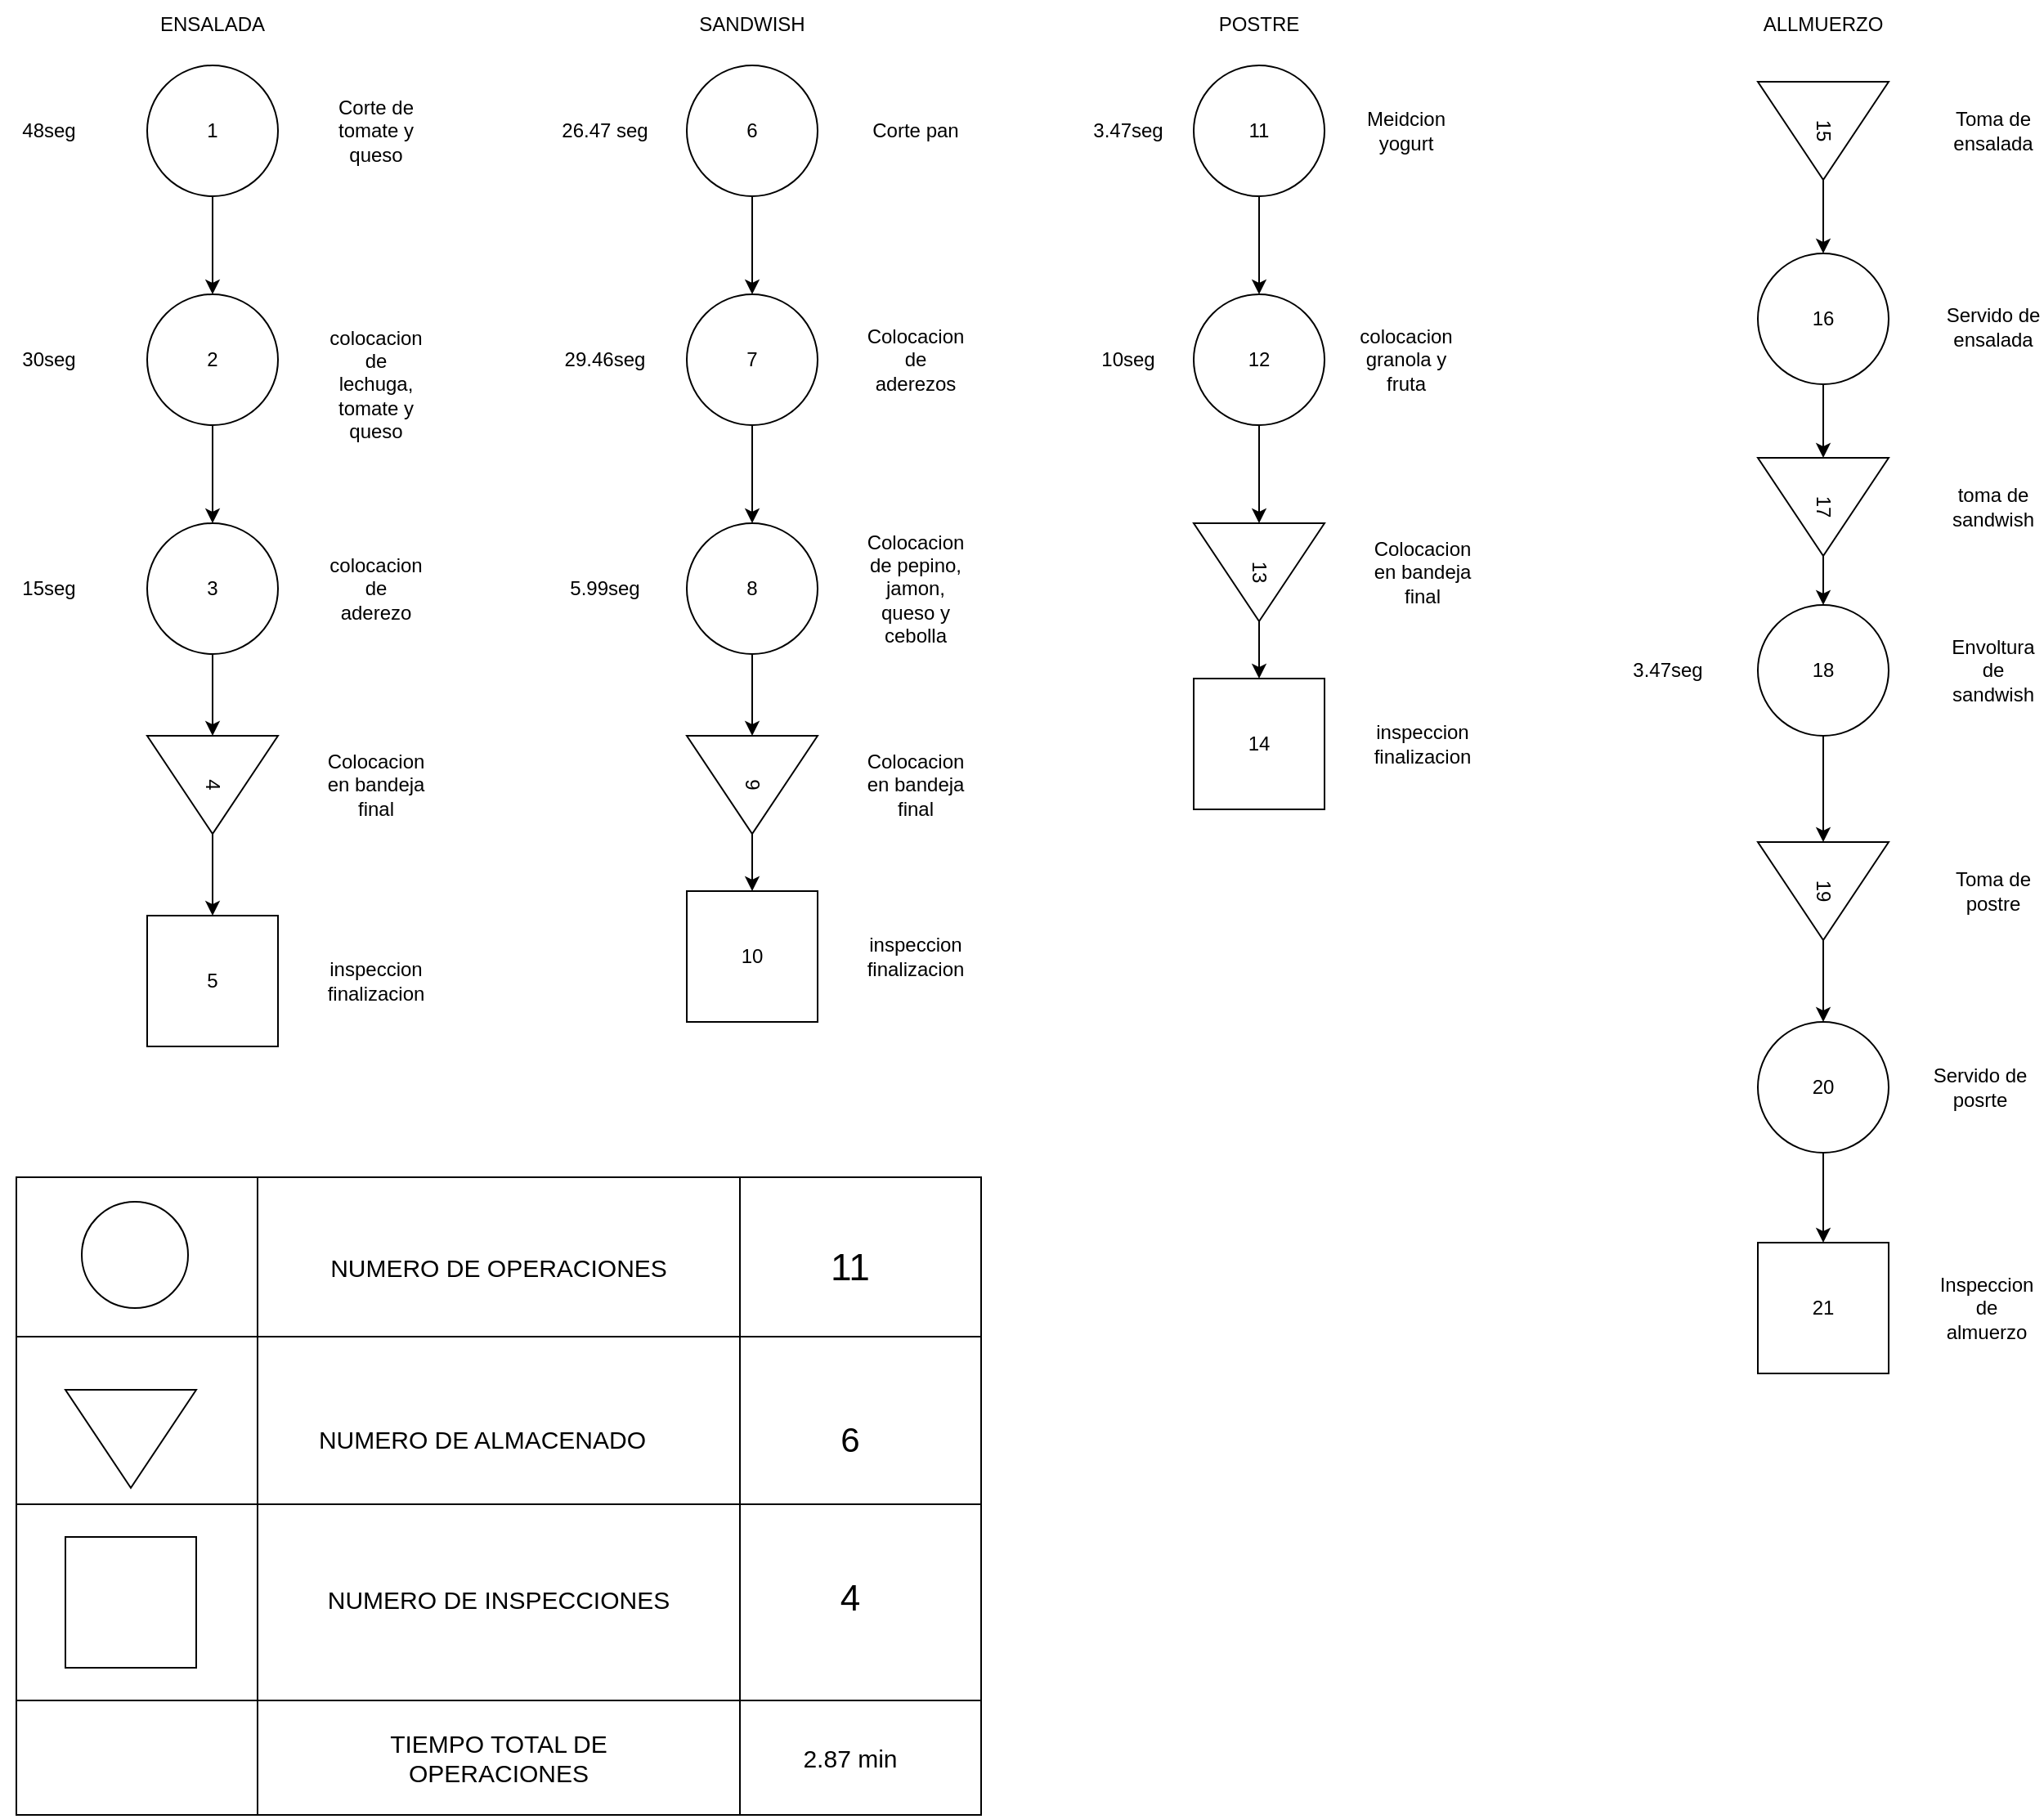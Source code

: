 <mxfile version="22.1.0" type="device">
  <diagram name="Página-1" id="UpYWevlrEi2X_l2-e6an">
    <mxGraphModel dx="1500" dy="830" grid="1" gridSize="10" guides="1" tooltips="1" connect="1" arrows="1" fold="1" page="1" pageScale="1" pageWidth="827" pageHeight="1169" math="0" shadow="0">
      <root>
        <mxCell id="0" />
        <mxCell id="1" parent="0" />
        <mxCell id="QqHG2MM40jIqoqFXRzVP-5" style="edgeStyle=orthogonalEdgeStyle;rounded=0;orthogonalLoop=1;jettySize=auto;html=1;entryX=0.5;entryY=0;entryDx=0;entryDy=0;" edge="1" parent="1" source="QqHG2MM40jIqoqFXRzVP-1" target="QqHG2MM40jIqoqFXRzVP-4">
          <mxGeometry relative="1" as="geometry" />
        </mxCell>
        <mxCell id="QqHG2MM40jIqoqFXRzVP-1" value="1" style="ellipse;whiteSpace=wrap;html=1;aspect=fixed;" vertex="1" parent="1">
          <mxGeometry x="120" y="40" width="80" height="80" as="geometry" />
        </mxCell>
        <mxCell id="QqHG2MM40jIqoqFXRzVP-2" value="48seg" style="text;html=1;strokeColor=none;fillColor=none;align=center;verticalAlign=middle;whiteSpace=wrap;rounded=0;" vertex="1" parent="1">
          <mxGeometry x="30" y="65" width="60" height="30" as="geometry" />
        </mxCell>
        <mxCell id="QqHG2MM40jIqoqFXRzVP-3" value="Corte de tomate y queso" style="text;html=1;strokeColor=none;fillColor=none;align=center;verticalAlign=middle;whiteSpace=wrap;rounded=0;" vertex="1" parent="1">
          <mxGeometry x="230" y="65" width="60" height="30" as="geometry" />
        </mxCell>
        <mxCell id="QqHG2MM40jIqoqFXRzVP-9" style="edgeStyle=orthogonalEdgeStyle;rounded=0;orthogonalLoop=1;jettySize=auto;html=1;entryX=0.5;entryY=0;entryDx=0;entryDy=0;" edge="1" parent="1" source="QqHG2MM40jIqoqFXRzVP-4" target="QqHG2MM40jIqoqFXRzVP-8">
          <mxGeometry relative="1" as="geometry" />
        </mxCell>
        <mxCell id="QqHG2MM40jIqoqFXRzVP-4" value="2" style="ellipse;whiteSpace=wrap;html=1;aspect=fixed;" vertex="1" parent="1">
          <mxGeometry x="120" y="180" width="80" height="80" as="geometry" />
        </mxCell>
        <mxCell id="QqHG2MM40jIqoqFXRzVP-6" value="colocacion de lechuga, tomate y queso" style="text;html=1;strokeColor=none;fillColor=none;align=center;verticalAlign=middle;whiteSpace=wrap;rounded=0;" vertex="1" parent="1">
          <mxGeometry x="230" y="220" width="60" height="30" as="geometry" />
        </mxCell>
        <mxCell id="QqHG2MM40jIqoqFXRzVP-7" value="30seg" style="text;html=1;strokeColor=none;fillColor=none;align=center;verticalAlign=middle;whiteSpace=wrap;rounded=0;" vertex="1" parent="1">
          <mxGeometry x="30" y="205" width="60" height="30" as="geometry" />
        </mxCell>
        <mxCell id="QqHG2MM40jIqoqFXRzVP-13" style="edgeStyle=orthogonalEdgeStyle;rounded=0;orthogonalLoop=1;jettySize=auto;html=1;entryX=0;entryY=0.5;entryDx=0;entryDy=0;" edge="1" parent="1" source="QqHG2MM40jIqoqFXRzVP-8" target="QqHG2MM40jIqoqFXRzVP-12">
          <mxGeometry relative="1" as="geometry" />
        </mxCell>
        <mxCell id="QqHG2MM40jIqoqFXRzVP-8" value="3" style="ellipse;whiteSpace=wrap;html=1;aspect=fixed;" vertex="1" parent="1">
          <mxGeometry x="120" y="320" width="80" height="80" as="geometry" />
        </mxCell>
        <mxCell id="QqHG2MM40jIqoqFXRzVP-10" value="colocacion de aderezo" style="text;html=1;strokeColor=none;fillColor=none;align=center;verticalAlign=middle;whiteSpace=wrap;rounded=0;" vertex="1" parent="1">
          <mxGeometry x="230" y="345" width="60" height="30" as="geometry" />
        </mxCell>
        <mxCell id="QqHG2MM40jIqoqFXRzVP-11" value="15seg" style="text;html=1;strokeColor=none;fillColor=none;align=center;verticalAlign=middle;whiteSpace=wrap;rounded=0;" vertex="1" parent="1">
          <mxGeometry x="30" y="345" width="60" height="30" as="geometry" />
        </mxCell>
        <mxCell id="QqHG2MM40jIqoqFXRzVP-17" style="edgeStyle=orthogonalEdgeStyle;rounded=0;orthogonalLoop=1;jettySize=auto;html=1;entryX=0.5;entryY=0;entryDx=0;entryDy=0;" edge="1" parent="1" source="QqHG2MM40jIqoqFXRzVP-12" target="QqHG2MM40jIqoqFXRzVP-15">
          <mxGeometry relative="1" as="geometry" />
        </mxCell>
        <mxCell id="QqHG2MM40jIqoqFXRzVP-12" value="4" style="triangle;whiteSpace=wrap;html=1;rotation=90;" vertex="1" parent="1">
          <mxGeometry x="130" y="440" width="60" height="80" as="geometry" />
        </mxCell>
        <mxCell id="QqHG2MM40jIqoqFXRzVP-14" value="Colocacion en bandeja final" style="text;html=1;strokeColor=none;fillColor=none;align=center;verticalAlign=middle;whiteSpace=wrap;rounded=0;" vertex="1" parent="1">
          <mxGeometry x="230" y="465" width="60" height="30" as="geometry" />
        </mxCell>
        <mxCell id="QqHG2MM40jIqoqFXRzVP-15" value="5" style="whiteSpace=wrap;html=1;aspect=fixed;" vertex="1" parent="1">
          <mxGeometry x="120" y="560" width="80" height="80" as="geometry" />
        </mxCell>
        <mxCell id="QqHG2MM40jIqoqFXRzVP-16" value="inspeccion finalizacion" style="text;html=1;strokeColor=none;fillColor=none;align=center;verticalAlign=middle;whiteSpace=wrap;rounded=0;" vertex="1" parent="1">
          <mxGeometry x="230" y="585" width="60" height="30" as="geometry" />
        </mxCell>
        <mxCell id="QqHG2MM40jIqoqFXRzVP-29" style="edgeStyle=orthogonalEdgeStyle;rounded=0;orthogonalLoop=1;jettySize=auto;html=1;entryX=0.5;entryY=0;entryDx=0;entryDy=0;" edge="1" parent="1" source="QqHG2MM40jIqoqFXRzVP-19" target="QqHG2MM40jIqoqFXRzVP-21">
          <mxGeometry relative="1" as="geometry" />
        </mxCell>
        <mxCell id="QqHG2MM40jIqoqFXRzVP-19" value="6" style="ellipse;whiteSpace=wrap;html=1;aspect=fixed;" vertex="1" parent="1">
          <mxGeometry x="450" y="40" width="80" height="80" as="geometry" />
        </mxCell>
        <mxCell id="QqHG2MM40jIqoqFXRzVP-20" value="Corte pan" style="text;html=1;strokeColor=none;fillColor=none;align=center;verticalAlign=middle;whiteSpace=wrap;rounded=0;" vertex="1" parent="1">
          <mxGeometry x="560" y="65" width="60" height="30" as="geometry" />
        </mxCell>
        <mxCell id="QqHG2MM40jIqoqFXRzVP-30" value="" style="edgeStyle=orthogonalEdgeStyle;rounded=0;orthogonalLoop=1;jettySize=auto;html=1;" edge="1" parent="1" source="QqHG2MM40jIqoqFXRzVP-21" target="QqHG2MM40jIqoqFXRzVP-23">
          <mxGeometry relative="1" as="geometry" />
        </mxCell>
        <mxCell id="QqHG2MM40jIqoqFXRzVP-21" value="7" style="ellipse;whiteSpace=wrap;html=1;aspect=fixed;" vertex="1" parent="1">
          <mxGeometry x="450" y="180" width="80" height="80" as="geometry" />
        </mxCell>
        <mxCell id="QqHG2MM40jIqoqFXRzVP-22" value="Colocacion de aderezos" style="text;html=1;strokeColor=none;fillColor=none;align=center;verticalAlign=middle;whiteSpace=wrap;rounded=0;" vertex="1" parent="1">
          <mxGeometry x="560" y="205" width="60" height="30" as="geometry" />
        </mxCell>
        <mxCell id="QqHG2MM40jIqoqFXRzVP-31" value="" style="edgeStyle=orthogonalEdgeStyle;rounded=0;orthogonalLoop=1;jettySize=auto;html=1;" edge="1" parent="1" source="QqHG2MM40jIqoqFXRzVP-23" target="QqHG2MM40jIqoqFXRzVP-25">
          <mxGeometry relative="1" as="geometry" />
        </mxCell>
        <mxCell id="QqHG2MM40jIqoqFXRzVP-23" value="8" style="ellipse;whiteSpace=wrap;html=1;aspect=fixed;" vertex="1" parent="1">
          <mxGeometry x="450" y="320" width="80" height="80" as="geometry" />
        </mxCell>
        <mxCell id="QqHG2MM40jIqoqFXRzVP-24" value="Colocacion de pepino, jamon, queso y cebolla" style="text;html=1;strokeColor=none;fillColor=none;align=center;verticalAlign=middle;whiteSpace=wrap;rounded=0;" vertex="1" parent="1">
          <mxGeometry x="560" y="345" width="60" height="30" as="geometry" />
        </mxCell>
        <mxCell id="QqHG2MM40jIqoqFXRzVP-52" value="" style="edgeStyle=orthogonalEdgeStyle;rounded=0;orthogonalLoop=1;jettySize=auto;html=1;" edge="1" parent="1" source="QqHG2MM40jIqoqFXRzVP-25" target="QqHG2MM40jIqoqFXRzVP-47">
          <mxGeometry relative="1" as="geometry" />
        </mxCell>
        <mxCell id="QqHG2MM40jIqoqFXRzVP-25" value="9" style="triangle;whiteSpace=wrap;html=1;rotation=90;" vertex="1" parent="1">
          <mxGeometry x="460" y="440" width="60" height="80" as="geometry" />
        </mxCell>
        <mxCell id="QqHG2MM40jIqoqFXRzVP-26" value="Colocacion en bandeja final" style="text;html=1;strokeColor=none;fillColor=none;align=center;verticalAlign=middle;whiteSpace=wrap;rounded=0;" vertex="1" parent="1">
          <mxGeometry x="560" y="465" width="60" height="30" as="geometry" />
        </mxCell>
        <mxCell id="QqHG2MM40jIqoqFXRzVP-43" style="edgeStyle=orthogonalEdgeStyle;rounded=0;orthogonalLoop=1;jettySize=auto;html=1;entryX=0.5;entryY=0;entryDx=0;entryDy=0;" edge="1" parent="1" source="QqHG2MM40jIqoqFXRzVP-33" target="QqHG2MM40jIqoqFXRzVP-40">
          <mxGeometry relative="1" as="geometry" />
        </mxCell>
        <mxCell id="QqHG2MM40jIqoqFXRzVP-33" value="11" style="ellipse;whiteSpace=wrap;html=1;aspect=fixed;" vertex="1" parent="1">
          <mxGeometry x="760" y="40" width="80" height="80" as="geometry" />
        </mxCell>
        <mxCell id="QqHG2MM40jIqoqFXRzVP-34" value="26.47 seg" style="text;html=1;strokeColor=none;fillColor=none;align=center;verticalAlign=middle;whiteSpace=wrap;rounded=0;" vertex="1" parent="1">
          <mxGeometry x="370" y="65" width="60" height="30" as="geometry" />
        </mxCell>
        <mxCell id="QqHG2MM40jIqoqFXRzVP-35" value="29.46seg" style="text;html=1;strokeColor=none;fillColor=none;align=center;verticalAlign=middle;whiteSpace=wrap;rounded=0;" vertex="1" parent="1">
          <mxGeometry x="370" y="205" width="60" height="30" as="geometry" />
        </mxCell>
        <mxCell id="QqHG2MM40jIqoqFXRzVP-36" value="5.99seg" style="text;html=1;strokeColor=none;fillColor=none;align=center;verticalAlign=middle;whiteSpace=wrap;rounded=0;" vertex="1" parent="1">
          <mxGeometry x="370" y="345" width="60" height="30" as="geometry" />
        </mxCell>
        <mxCell id="QqHG2MM40jIqoqFXRzVP-38" value="3.47seg" style="text;html=1;strokeColor=none;fillColor=none;align=center;verticalAlign=middle;whiteSpace=wrap;rounded=0;" vertex="1" parent="1">
          <mxGeometry x="690" y="65" width="60" height="30" as="geometry" />
        </mxCell>
        <mxCell id="QqHG2MM40jIqoqFXRzVP-39" value="Meidcion yogurt" style="text;html=1;strokeColor=none;fillColor=none;align=center;verticalAlign=middle;whiteSpace=wrap;rounded=0;" vertex="1" parent="1">
          <mxGeometry x="860" y="65" width="60" height="30" as="geometry" />
        </mxCell>
        <mxCell id="QqHG2MM40jIqoqFXRzVP-46" style="edgeStyle=orthogonalEdgeStyle;rounded=0;orthogonalLoop=1;jettySize=auto;html=1;entryX=0;entryY=0.5;entryDx=0;entryDy=0;" edge="1" parent="1" source="QqHG2MM40jIqoqFXRzVP-40" target="QqHG2MM40jIqoqFXRzVP-44">
          <mxGeometry relative="1" as="geometry" />
        </mxCell>
        <mxCell id="QqHG2MM40jIqoqFXRzVP-40" value="12" style="ellipse;whiteSpace=wrap;html=1;aspect=fixed;" vertex="1" parent="1">
          <mxGeometry x="760" y="180" width="80" height="80" as="geometry" />
        </mxCell>
        <mxCell id="QqHG2MM40jIqoqFXRzVP-41" value="10seg" style="text;html=1;strokeColor=none;fillColor=none;align=center;verticalAlign=middle;whiteSpace=wrap;rounded=0;" vertex="1" parent="1">
          <mxGeometry x="690" y="205" width="60" height="30" as="geometry" />
        </mxCell>
        <mxCell id="QqHG2MM40jIqoqFXRzVP-42" value="colocacion granola y fruta" style="text;html=1;strokeColor=none;fillColor=none;align=center;verticalAlign=middle;whiteSpace=wrap;rounded=0;" vertex="1" parent="1">
          <mxGeometry x="860" y="205" width="60" height="30" as="geometry" />
        </mxCell>
        <mxCell id="QqHG2MM40jIqoqFXRzVP-51" value="" style="edgeStyle=orthogonalEdgeStyle;rounded=0;orthogonalLoop=1;jettySize=auto;html=1;" edge="1" parent="1" source="QqHG2MM40jIqoqFXRzVP-44" target="QqHG2MM40jIqoqFXRzVP-49">
          <mxGeometry relative="1" as="geometry" />
        </mxCell>
        <mxCell id="QqHG2MM40jIqoqFXRzVP-44" value="13" style="triangle;whiteSpace=wrap;html=1;rotation=90;" vertex="1" parent="1">
          <mxGeometry x="770" y="310" width="60" height="80" as="geometry" />
        </mxCell>
        <mxCell id="QqHG2MM40jIqoqFXRzVP-45" value="Colocacion en bandeja final" style="text;html=1;strokeColor=none;fillColor=none;align=center;verticalAlign=middle;whiteSpace=wrap;rounded=0;" vertex="1" parent="1">
          <mxGeometry x="870" y="335" width="60" height="30" as="geometry" />
        </mxCell>
        <mxCell id="QqHG2MM40jIqoqFXRzVP-47" value="10" style="whiteSpace=wrap;html=1;aspect=fixed;" vertex="1" parent="1">
          <mxGeometry x="450" y="545" width="80" height="80" as="geometry" />
        </mxCell>
        <mxCell id="QqHG2MM40jIqoqFXRzVP-48" value="inspeccion finalizacion" style="text;html=1;strokeColor=none;fillColor=none;align=center;verticalAlign=middle;whiteSpace=wrap;rounded=0;" vertex="1" parent="1">
          <mxGeometry x="560" y="570" width="60" height="30" as="geometry" />
        </mxCell>
        <mxCell id="QqHG2MM40jIqoqFXRzVP-49" value="14" style="whiteSpace=wrap;html=1;aspect=fixed;" vertex="1" parent="1">
          <mxGeometry x="760" y="415" width="80" height="80" as="geometry" />
        </mxCell>
        <mxCell id="QqHG2MM40jIqoqFXRzVP-50" value="inspeccion finalizacion" style="text;html=1;strokeColor=none;fillColor=none;align=center;verticalAlign=middle;whiteSpace=wrap;rounded=0;" vertex="1" parent="1">
          <mxGeometry x="870" y="440" width="60" height="30" as="geometry" />
        </mxCell>
        <mxCell id="QqHG2MM40jIqoqFXRzVP-61" value="" style="edgeStyle=orthogonalEdgeStyle;rounded=0;orthogonalLoop=1;jettySize=auto;html=1;" edge="1" parent="1" source="QqHG2MM40jIqoqFXRzVP-53" target="QqHG2MM40jIqoqFXRzVP-59">
          <mxGeometry relative="1" as="geometry" />
        </mxCell>
        <mxCell id="QqHG2MM40jIqoqFXRzVP-53" value="15" style="triangle;whiteSpace=wrap;html=1;rotation=90;" vertex="1" parent="1">
          <mxGeometry x="1115" y="40" width="60" height="80" as="geometry" />
        </mxCell>
        <mxCell id="QqHG2MM40jIqoqFXRzVP-54" value="ENSALADA" style="text;html=1;strokeColor=none;fillColor=none;align=center;verticalAlign=middle;whiteSpace=wrap;rounded=0;" vertex="1" parent="1">
          <mxGeometry x="130" width="60" height="30" as="geometry" />
        </mxCell>
        <mxCell id="QqHG2MM40jIqoqFXRzVP-55" value="SANDWISH" style="text;html=1;strokeColor=none;fillColor=none;align=center;verticalAlign=middle;whiteSpace=wrap;rounded=0;" vertex="1" parent="1">
          <mxGeometry x="460" width="60" height="30" as="geometry" />
        </mxCell>
        <mxCell id="QqHG2MM40jIqoqFXRzVP-56" value="POSTRE" style="text;html=1;strokeColor=none;fillColor=none;align=center;verticalAlign=middle;whiteSpace=wrap;rounded=0;" vertex="1" parent="1">
          <mxGeometry x="770" width="60" height="30" as="geometry" />
        </mxCell>
        <mxCell id="QqHG2MM40jIqoqFXRzVP-57" value="ALLMUERZO" style="text;html=1;strokeColor=none;fillColor=none;align=center;verticalAlign=middle;whiteSpace=wrap;rounded=0;" vertex="1" parent="1">
          <mxGeometry x="1115" width="60" height="30" as="geometry" />
        </mxCell>
        <mxCell id="QqHG2MM40jIqoqFXRzVP-58" value="Toma de ensalada" style="text;html=1;strokeColor=none;fillColor=none;align=center;verticalAlign=middle;whiteSpace=wrap;rounded=0;" vertex="1" parent="1">
          <mxGeometry x="1219" y="65" width="60" height="30" as="geometry" />
        </mxCell>
        <mxCell id="QqHG2MM40jIqoqFXRzVP-64" value="" style="edgeStyle=orthogonalEdgeStyle;rounded=0;orthogonalLoop=1;jettySize=auto;html=1;" edge="1" parent="1" source="QqHG2MM40jIqoqFXRzVP-59" target="QqHG2MM40jIqoqFXRzVP-62">
          <mxGeometry relative="1" as="geometry" />
        </mxCell>
        <mxCell id="QqHG2MM40jIqoqFXRzVP-59" value="16" style="ellipse;whiteSpace=wrap;html=1;aspect=fixed;" vertex="1" parent="1">
          <mxGeometry x="1105" y="155" width="80" height="80" as="geometry" />
        </mxCell>
        <mxCell id="QqHG2MM40jIqoqFXRzVP-60" value="Servido de ensalada" style="text;html=1;strokeColor=none;fillColor=none;align=center;verticalAlign=middle;whiteSpace=wrap;rounded=0;" vertex="1" parent="1">
          <mxGeometry x="1219" y="185" width="60" height="30" as="geometry" />
        </mxCell>
        <mxCell id="QqHG2MM40jIqoqFXRzVP-68" value="" style="edgeStyle=orthogonalEdgeStyle;rounded=0;orthogonalLoop=1;jettySize=auto;html=1;" edge="1" parent="1" source="QqHG2MM40jIqoqFXRzVP-62" target="QqHG2MM40jIqoqFXRzVP-65">
          <mxGeometry relative="1" as="geometry" />
        </mxCell>
        <mxCell id="QqHG2MM40jIqoqFXRzVP-62" value="17" style="triangle;whiteSpace=wrap;html=1;rotation=90;" vertex="1" parent="1">
          <mxGeometry x="1115" y="270" width="60" height="80" as="geometry" />
        </mxCell>
        <mxCell id="QqHG2MM40jIqoqFXRzVP-63" value="toma de sandwish" style="text;html=1;strokeColor=none;fillColor=none;align=center;verticalAlign=middle;whiteSpace=wrap;rounded=0;" vertex="1" parent="1">
          <mxGeometry x="1219" y="295" width="60" height="30" as="geometry" />
        </mxCell>
        <mxCell id="QqHG2MM40jIqoqFXRzVP-71" value="" style="edgeStyle=orthogonalEdgeStyle;rounded=0;orthogonalLoop=1;jettySize=auto;html=1;" edge="1" parent="1" source="QqHG2MM40jIqoqFXRzVP-65" target="QqHG2MM40jIqoqFXRzVP-69">
          <mxGeometry relative="1" as="geometry" />
        </mxCell>
        <mxCell id="QqHG2MM40jIqoqFXRzVP-65" value="18" style="ellipse;whiteSpace=wrap;html=1;aspect=fixed;" vertex="1" parent="1">
          <mxGeometry x="1105" y="370" width="80" height="80" as="geometry" />
        </mxCell>
        <mxCell id="QqHG2MM40jIqoqFXRzVP-66" value="Envoltura de sandwish" style="text;html=1;strokeColor=none;fillColor=none;align=center;verticalAlign=middle;whiteSpace=wrap;rounded=0;" vertex="1" parent="1">
          <mxGeometry x="1219" y="395" width="60" height="30" as="geometry" />
        </mxCell>
        <mxCell id="QqHG2MM40jIqoqFXRzVP-67" value="3.47seg" style="text;html=1;strokeColor=none;fillColor=none;align=center;verticalAlign=middle;whiteSpace=wrap;rounded=0;" vertex="1" parent="1">
          <mxGeometry x="1020" y="395" width="60" height="30" as="geometry" />
        </mxCell>
        <mxCell id="QqHG2MM40jIqoqFXRzVP-74" value="" style="edgeStyle=orthogonalEdgeStyle;rounded=0;orthogonalLoop=1;jettySize=auto;html=1;" edge="1" parent="1" source="QqHG2MM40jIqoqFXRzVP-69" target="QqHG2MM40jIqoqFXRzVP-72">
          <mxGeometry relative="1" as="geometry" />
        </mxCell>
        <mxCell id="QqHG2MM40jIqoqFXRzVP-69" value="19" style="triangle;whiteSpace=wrap;html=1;rotation=90;" vertex="1" parent="1">
          <mxGeometry x="1115" y="505" width="60" height="80" as="geometry" />
        </mxCell>
        <mxCell id="QqHG2MM40jIqoqFXRzVP-70" value="Toma de postre" style="text;html=1;strokeColor=none;fillColor=none;align=center;verticalAlign=middle;whiteSpace=wrap;rounded=0;" vertex="1" parent="1">
          <mxGeometry x="1219" y="530" width="60" height="30" as="geometry" />
        </mxCell>
        <mxCell id="QqHG2MM40jIqoqFXRzVP-77" value="" style="edgeStyle=orthogonalEdgeStyle;rounded=0;orthogonalLoop=1;jettySize=auto;html=1;" edge="1" parent="1" source="QqHG2MM40jIqoqFXRzVP-72" target="QqHG2MM40jIqoqFXRzVP-75">
          <mxGeometry relative="1" as="geometry" />
        </mxCell>
        <mxCell id="QqHG2MM40jIqoqFXRzVP-72" value="20" style="ellipse;whiteSpace=wrap;html=1;aspect=fixed;" vertex="1" parent="1">
          <mxGeometry x="1105" y="625" width="80" height="80" as="geometry" />
        </mxCell>
        <mxCell id="QqHG2MM40jIqoqFXRzVP-73" value="Servido de posrte" style="text;html=1;strokeColor=none;fillColor=none;align=center;verticalAlign=middle;whiteSpace=wrap;rounded=0;" vertex="1" parent="1">
          <mxGeometry x="1211" y="650" width="60" height="30" as="geometry" />
        </mxCell>
        <mxCell id="QqHG2MM40jIqoqFXRzVP-75" value="21" style="whiteSpace=wrap;html=1;aspect=fixed;" vertex="1" parent="1">
          <mxGeometry x="1105" y="760" width="80" height="80" as="geometry" />
        </mxCell>
        <mxCell id="QqHG2MM40jIqoqFXRzVP-76" value="Inspeccion de almuerzo" style="text;html=1;strokeColor=none;fillColor=none;align=center;verticalAlign=middle;whiteSpace=wrap;rounded=0;" vertex="1" parent="1">
          <mxGeometry x="1215" y="785" width="60" height="30" as="geometry" />
        </mxCell>
        <mxCell id="QqHG2MM40jIqoqFXRzVP-78" value="" style="rounded=0;whiteSpace=wrap;html=1;" vertex="1" parent="1">
          <mxGeometry x="40" y="720" width="590" height="390" as="geometry" />
        </mxCell>
        <mxCell id="QqHG2MM40jIqoqFXRzVP-79" value="" style="ellipse;whiteSpace=wrap;html=1;aspect=fixed;" vertex="1" parent="1">
          <mxGeometry x="80" y="735" width="65" height="65" as="geometry" />
        </mxCell>
        <mxCell id="QqHG2MM40jIqoqFXRzVP-80" value="" style="triangle;whiteSpace=wrap;html=1;rotation=90;" vertex="1" parent="1">
          <mxGeometry x="80" y="840" width="60" height="80" as="geometry" />
        </mxCell>
        <mxCell id="QqHG2MM40jIqoqFXRzVP-81" value="" style="whiteSpace=wrap;html=1;aspect=fixed;" vertex="1" parent="1">
          <mxGeometry x="70" y="940" width="80" height="80" as="geometry" />
        </mxCell>
        <mxCell id="QqHG2MM40jIqoqFXRzVP-82" value="" style="endArrow=none;html=1;rounded=0;exitX=0;exitY=0.25;exitDx=0;exitDy=0;entryX=1;entryY=0.25;entryDx=0;entryDy=0;" edge="1" parent="1" source="QqHG2MM40jIqoqFXRzVP-78" target="QqHG2MM40jIqoqFXRzVP-78">
          <mxGeometry width="50" height="50" relative="1" as="geometry">
            <mxPoint x="620" y="840" as="sourcePoint" />
            <mxPoint x="670" y="790" as="targetPoint" />
          </mxGeometry>
        </mxCell>
        <mxCell id="QqHG2MM40jIqoqFXRzVP-83" value="" style="endArrow=none;html=1;rounded=0;exitX=0;exitY=0.25;exitDx=0;exitDy=0;" edge="1" parent="1">
          <mxGeometry width="50" height="50" relative="1" as="geometry">
            <mxPoint x="40" y="920" as="sourcePoint" />
            <mxPoint x="630" y="920" as="targetPoint" />
          </mxGeometry>
        </mxCell>
        <mxCell id="QqHG2MM40jIqoqFXRzVP-84" value="" style="endArrow=none;html=1;rounded=0;exitX=0;exitY=0.25;exitDx=0;exitDy=0;" edge="1" parent="1">
          <mxGeometry width="50" height="50" relative="1" as="geometry">
            <mxPoint x="40" y="1040" as="sourcePoint" />
            <mxPoint x="630" y="1040" as="targetPoint" />
          </mxGeometry>
        </mxCell>
        <mxCell id="QqHG2MM40jIqoqFXRzVP-88" value="" style="endArrow=none;html=1;rounded=0;entryX=0.25;entryY=0;entryDx=0;entryDy=0;exitX=0.25;exitY=1;exitDx=0;exitDy=0;" edge="1" parent="1" source="QqHG2MM40jIqoqFXRzVP-78" target="QqHG2MM40jIqoqFXRzVP-78">
          <mxGeometry width="50" height="50" relative="1" as="geometry">
            <mxPoint x="620" y="840" as="sourcePoint" />
            <mxPoint x="670" y="790" as="targetPoint" />
          </mxGeometry>
        </mxCell>
        <mxCell id="QqHG2MM40jIqoqFXRzVP-89" value="NUMERO DE OPERACIONES" style="text;html=1;strokeColor=none;fillColor=none;align=center;verticalAlign=middle;whiteSpace=wrap;rounded=0;fontSize=15;" vertex="1" parent="1">
          <mxGeometry x="225" y="760" width="220" height="30" as="geometry" />
        </mxCell>
        <mxCell id="QqHG2MM40jIqoqFXRzVP-90" value="NUMERO DE ALMACENADO" style="text;html=1;strokeColor=none;fillColor=none;align=center;verticalAlign=middle;whiteSpace=wrap;rounded=0;fontSize=15;" vertex="1" parent="1">
          <mxGeometry x="210" y="865" width="230" height="30" as="geometry" />
        </mxCell>
        <mxCell id="QqHG2MM40jIqoqFXRzVP-91" value="" style="endArrow=none;html=1;rounded=0;entryX=0.75;entryY=0;entryDx=0;entryDy=0;exitX=0.75;exitY=1;exitDx=0;exitDy=0;" edge="1" parent="1" source="QqHG2MM40jIqoqFXRzVP-78" target="QqHG2MM40jIqoqFXRzVP-78">
          <mxGeometry width="50" height="50" relative="1" as="geometry">
            <mxPoint x="422" y="1210" as="sourcePoint" />
            <mxPoint x="420" y="720" as="targetPoint" />
          </mxGeometry>
        </mxCell>
        <mxCell id="QqHG2MM40jIqoqFXRzVP-92" value="NUMERO DE INSPECCIONES" style="text;html=1;strokeColor=none;fillColor=none;align=center;verticalAlign=middle;whiteSpace=wrap;rounded=0;fontSize=15;" vertex="1" parent="1">
          <mxGeometry x="220" y="962.5" width="230" height="30" as="geometry" />
        </mxCell>
        <mxCell id="QqHG2MM40jIqoqFXRzVP-93" value="11" style="text;html=1;strokeColor=none;fillColor=none;align=center;verticalAlign=middle;whiteSpace=wrap;rounded=0;fontSize=23;" vertex="1" parent="1">
          <mxGeometry x="520" y="760" width="60" height="30" as="geometry" />
        </mxCell>
        <mxCell id="QqHG2MM40jIqoqFXRzVP-94" value="6" style="text;html=1;strokeColor=none;fillColor=none;align=center;verticalAlign=middle;whiteSpace=wrap;rounded=0;fontSize=21;" vertex="1" parent="1">
          <mxGeometry x="520" y="865" width="60" height="30" as="geometry" />
        </mxCell>
        <mxCell id="QqHG2MM40jIqoqFXRzVP-95" value="4" style="text;html=1;strokeColor=none;fillColor=none;align=center;verticalAlign=middle;whiteSpace=wrap;rounded=0;fontSize=22;" vertex="1" parent="1">
          <mxGeometry x="520" y="960" width="60" height="35" as="geometry" />
        </mxCell>
        <mxCell id="QqHG2MM40jIqoqFXRzVP-96" value="TIEMPO TOTAL DE OPERACIONES" style="text;html=1;strokeColor=none;fillColor=none;align=center;verticalAlign=middle;whiteSpace=wrap;rounded=0;fontSize=15;" vertex="1" parent="1">
          <mxGeometry x="230" y="1060" width="210" height="30" as="geometry" />
        </mxCell>
        <mxCell id="QqHG2MM40jIqoqFXRzVP-97" value="2.87 min" style="text;html=1;strokeColor=none;fillColor=none;align=center;verticalAlign=middle;whiteSpace=wrap;rounded=0;fontSize=15;" vertex="1" parent="1">
          <mxGeometry x="520" y="1060" width="60" height="30" as="geometry" />
        </mxCell>
      </root>
    </mxGraphModel>
  </diagram>
</mxfile>
